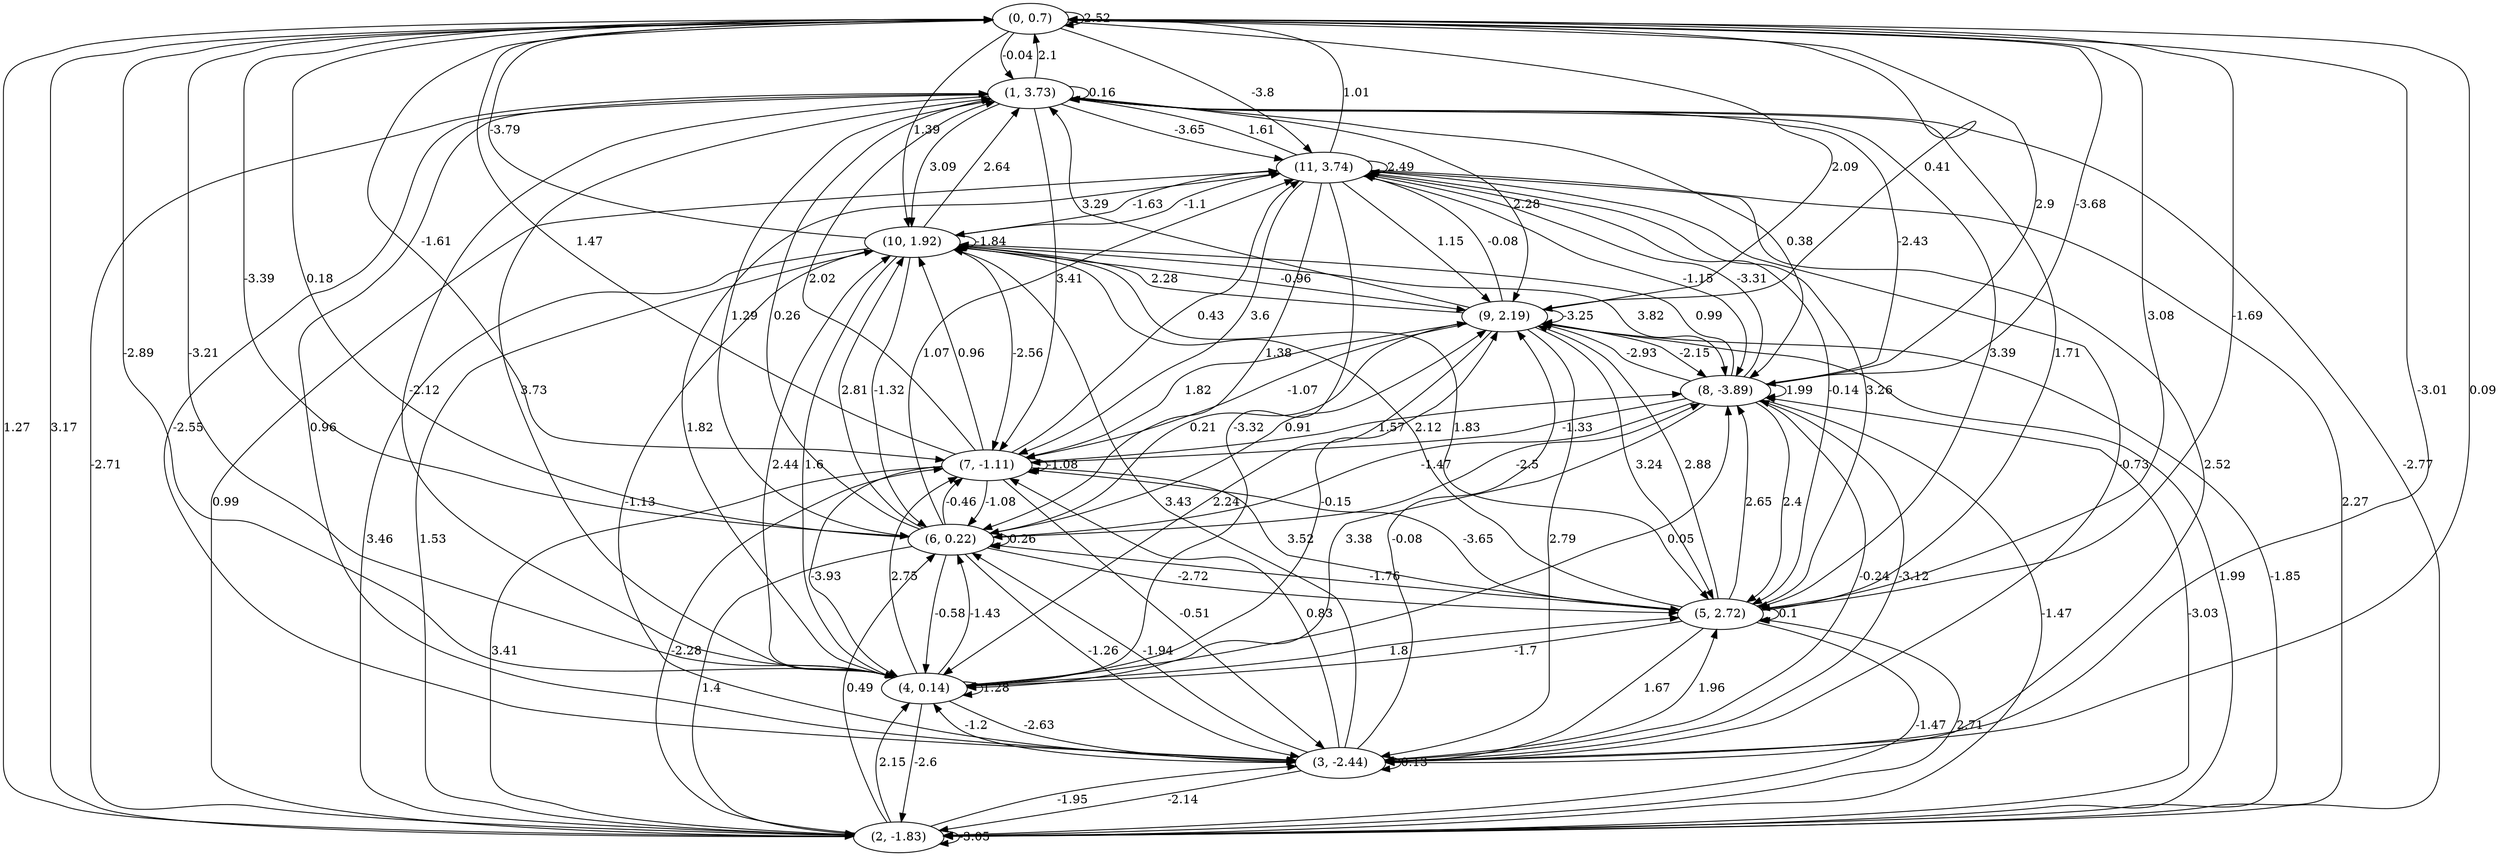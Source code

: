 digraph {
    0 [ label = "(0, 0.7)" ]
    1 [ label = "(1, 3.73)" ]
    2 [ label = "(2, -1.83)" ]
    3 [ label = "(3, -2.44)" ]
    4 [ label = "(4, 0.14)" ]
    5 [ label = "(5, 2.72)" ]
    6 [ label = "(6, 0.22)" ]
    7 [ label = "(7, -1.11)" ]
    8 [ label = "(8, -3.89)" ]
    9 [ label = "(9, 2.19)" ]
    10 [ label = "(10, 1.92)" ]
    11 [ label = "(11, 3.74)" ]
    0 -> 0 [ label = "2.52" ]
    1 -> 1 [ label = "0.16" ]
    2 -> 2 [ label = "-3.05" ]
    3 -> 3 [ label = "0.13" ]
    4 -> 4 [ label = "1.28" ]
    5 -> 5 [ label = "0.1" ]
    6 -> 6 [ label = "0.26" ]
    7 -> 7 [ label = "-1.08" ]
    8 -> 8 [ label = "1.99" ]
    9 -> 9 [ label = "-3.25" ]
    10 -> 10 [ label = "-1.84" ]
    11 -> 11 [ label = "2.49" ]
    1 -> 0 [ label = "2.1" ]
    2 -> 0 [ label = "3.17" ]
    3 -> 0 [ label = "0.09" ]
    4 -> 0 [ label = "-3.21" ]
    5 -> 0 [ label = "-1.69" ]
    6 -> 0 [ label = "0.18" ]
    7 -> 0 [ label = "1.47" ]
    8 -> 0 [ label = "-3.68" ]
    9 -> 0 [ label = "0.41" ]
    10 -> 0 [ label = "-3.79" ]
    11 -> 0 [ label = "1.01" ]
    0 -> 1 [ label = "-0.04" ]
    2 -> 1 [ label = "-2.71" ]
    3 -> 1 [ label = "0.96" ]
    4 -> 1 [ label = "3.73" ]
    5 -> 1 [ label = "1.71" ]
    6 -> 1 [ label = "0.26" ]
    7 -> 1 [ label = "2.02" ]
    8 -> 1 [ label = "-2.43" ]
    9 -> 1 [ label = "3.29" ]
    10 -> 1 [ label = "2.64" ]
    11 -> 1 [ label = "1.61" ]
    0 -> 2 [ label = "1.27" ]
    1 -> 2 [ label = "-2.77" ]
    3 -> 2 [ label = "-2.14" ]
    4 -> 2 [ label = "-2.6" ]
    5 -> 2 [ label = "-1.47" ]
    6 -> 2 [ label = "1.4" ]
    7 -> 2 [ label = "3.41" ]
    8 -> 2 [ label = "-1.47" ]
    9 -> 2 [ label = "1.99" ]
    10 -> 2 [ label = "3.46" ]
    11 -> 2 [ label = "2.27" ]
    0 -> 3 [ label = "-3.01" ]
    1 -> 3 [ label = "-2.55" ]
    2 -> 3 [ label = "-1.95" ]
    4 -> 3 [ label = "-2.63" ]
    5 -> 3 [ label = "1.67" ]
    6 -> 3 [ label = "-1.26" ]
    7 -> 3 [ label = "-0.51" ]
    8 -> 3 [ label = "-0.24" ]
    9 -> 3 [ label = "2.79" ]
    10 -> 3 [ label = "-1.13" ]
    11 -> 3 [ label = "2.52" ]
    0 -> 4 [ label = "-2.89" ]
    1 -> 4 [ label = "-2.12" ]
    2 -> 4 [ label = "2.15" ]
    3 -> 4 [ label = "-1.2" ]
    5 -> 4 [ label = "-1.7" ]
    6 -> 4 [ label = "-0.58" ]
    7 -> 4 [ label = "-3.93" ]
    8 -> 4 [ label = "3.38" ]
    9 -> 4 [ label = "2.24" ]
    10 -> 4 [ label = "1.6" ]
    11 -> 4 [ label = "-3.32" ]
    0 -> 5 [ label = "3.08" ]
    1 -> 5 [ label = "3.39" ]
    2 -> 5 [ label = "2.71" ]
    3 -> 5 [ label = "1.96" ]
    4 -> 5 [ label = "1.8" ]
    6 -> 5 [ label = "-2.72" ]
    7 -> 5 [ label = "3.52" ]
    8 -> 5 [ label = "2.4" ]
    9 -> 5 [ label = "3.24" ]
    10 -> 5 [ label = "1.83" ]
    11 -> 5 [ label = "-0.14" ]
    0 -> 6 [ label = "-3.39" ]
    1 -> 6 [ label = "1.29" ]
    2 -> 6 [ label = "0.49" ]
    3 -> 6 [ label = "-1.94" ]
    4 -> 6 [ label = "-1.43" ]
    5 -> 6 [ label = "-1.76" ]
    7 -> 6 [ label = "-1.08" ]
    8 -> 6 [ label = "-1.47" ]
    9 -> 6 [ label = "0.21" ]
    10 -> 6 [ label = "-1.32" ]
    11 -> 6 [ label = "1.38" ]
    0 -> 7 [ label = "-1.61" ]
    1 -> 7 [ label = "3.41" ]
    2 -> 7 [ label = "-2.28" ]
    3 -> 7 [ label = "0.83" ]
    4 -> 7 [ label = "2.75" ]
    5 -> 7 [ label = "-3.65" ]
    6 -> 7 [ label = "-0.46" ]
    8 -> 7 [ label = "-1.33" ]
    9 -> 7 [ label = "-1.07" ]
    10 -> 7 [ label = "-2.56" ]
    11 -> 7 [ label = "3.6" ]
    0 -> 8 [ label = "2.9" ]
    1 -> 8 [ label = "0.38" ]
    2 -> 8 [ label = "-3.03" ]
    3 -> 8 [ label = "-3.12" ]
    4 -> 8 [ label = "0.05" ]
    5 -> 8 [ label = "2.65" ]
    6 -> 8 [ label = "-2.5" ]
    7 -> 8 [ label = "1.57" ]
    9 -> 8 [ label = "-2.15" ]
    10 -> 8 [ label = "3.82" ]
    11 -> 8 [ label = "-1.15" ]
    0 -> 9 [ label = "2.09" ]
    1 -> 9 [ label = "2.28" ]
    2 -> 9 [ label = "-1.85" ]
    3 -> 9 [ label = "-0.08" ]
    4 -> 9 [ label = "-0.15" ]
    5 -> 9 [ label = "2.88" ]
    6 -> 9 [ label = "0.91" ]
    7 -> 9 [ label = "1.82" ]
    8 -> 9 [ label = "-2.93" ]
    10 -> 9 [ label = "-0.96" ]
    11 -> 9 [ label = "1.15" ]
    0 -> 10 [ label = "1.39" ]
    1 -> 10 [ label = "3.09" ]
    2 -> 10 [ label = "1.53" ]
    3 -> 10 [ label = "3.43" ]
    4 -> 10 [ label = "2.44" ]
    5 -> 10 [ label = "2.12" ]
    6 -> 10 [ label = "2.81" ]
    7 -> 10 [ label = "0.96" ]
    8 -> 10 [ label = "0.99" ]
    9 -> 10 [ label = "2.28" ]
    11 -> 10 [ label = "-1.63" ]
    0 -> 11 [ label = "-3.8" ]
    1 -> 11 [ label = "-3.65" ]
    2 -> 11 [ label = "0.99" ]
    3 -> 11 [ label = "-0.73" ]
    4 -> 11 [ label = "1.82" ]
    5 -> 11 [ label = "3.26" ]
    6 -> 11 [ label = "1.07" ]
    7 -> 11 [ label = "0.43" ]
    8 -> 11 [ label = "-3.31" ]
    9 -> 11 [ label = "-0.08" ]
    10 -> 11 [ label = "-1.1" ]
}

